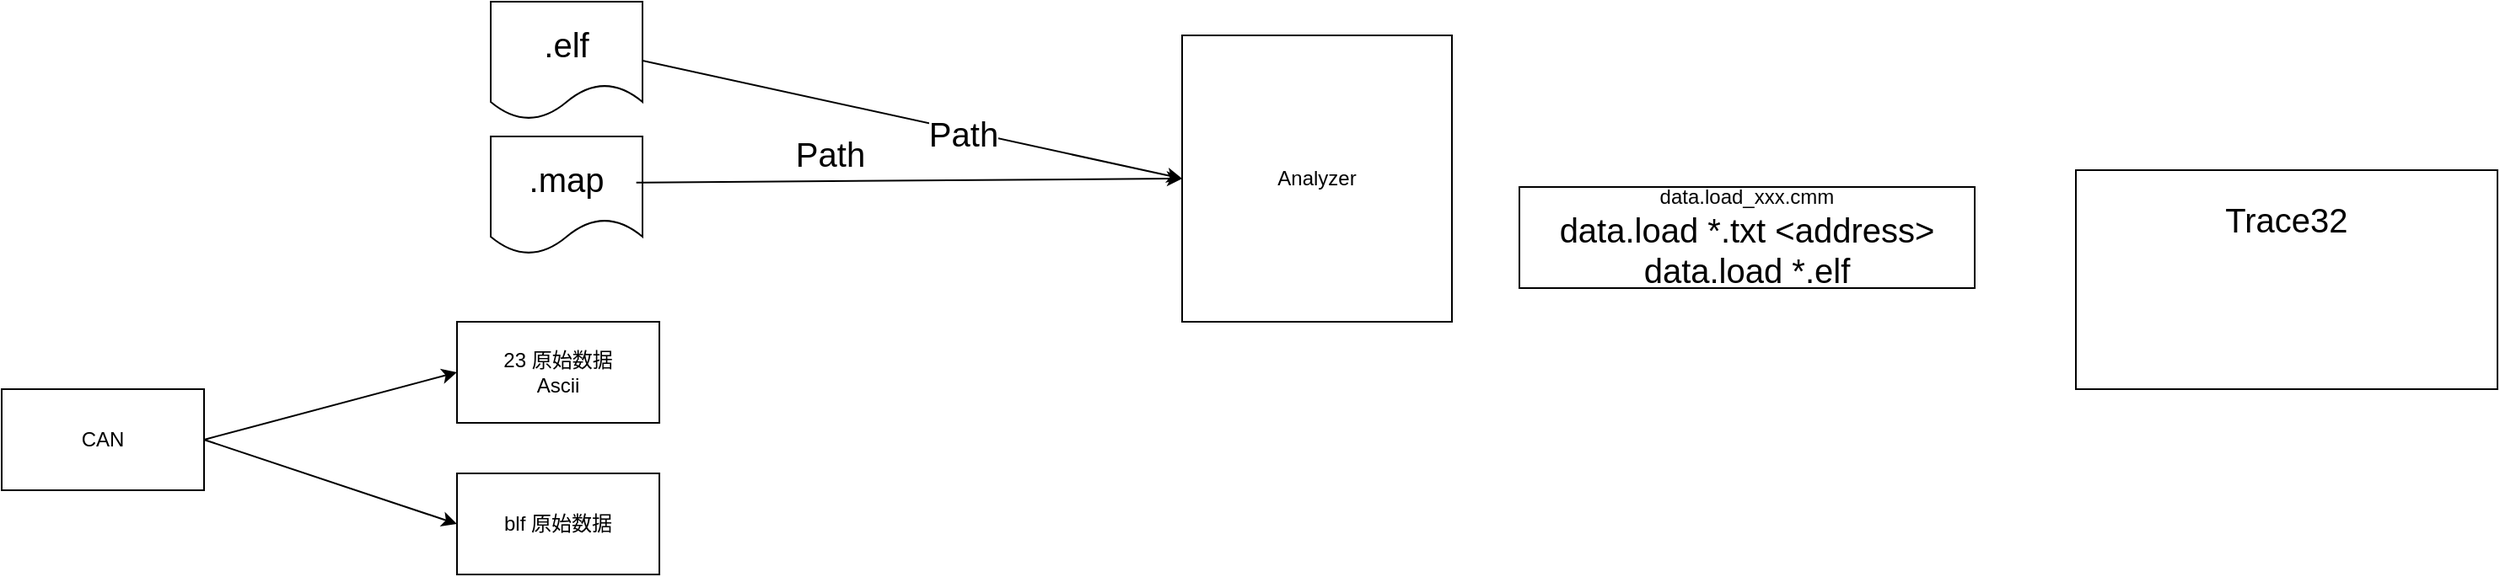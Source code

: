 <mxfile version="28.0.4">
  <diagram name="第 1 页" id="nEBePmyGw-Gi65DsYcVD">
    <mxGraphModel dx="1155" dy="728" grid="1" gridSize="10" guides="1" tooltips="1" connect="1" arrows="1" fold="1" page="1" pageScale="1" pageWidth="827" pageHeight="1169" math="0" shadow="0">
      <root>
        <mxCell id="0" />
        <mxCell id="1" parent="0" />
        <mxCell id="zu6XJmqa_lum3ymBKWb_-1" value="CAN" style="rounded=0;whiteSpace=wrap;html=1;" vertex="1" parent="1">
          <mxGeometry x="110" y="320" width="120" height="60" as="geometry" />
        </mxCell>
        <mxCell id="zu6XJmqa_lum3ymBKWb_-2" value="23 原始数据&lt;div&gt;Ascii&lt;/div&gt;" style="rounded=0;whiteSpace=wrap;html=1;" vertex="1" parent="1">
          <mxGeometry x="380" y="280" width="120" height="60" as="geometry" />
        </mxCell>
        <mxCell id="zu6XJmqa_lum3ymBKWb_-3" value="blf 原始数据" style="rounded=0;whiteSpace=wrap;html=1;" vertex="1" parent="1">
          <mxGeometry x="380" y="370" width="120" height="60" as="geometry" />
        </mxCell>
        <mxCell id="zu6XJmqa_lum3ymBKWb_-5" value="" style="endArrow=classic;html=1;rounded=0;exitX=1;exitY=0.5;exitDx=0;exitDy=0;entryX=0;entryY=0.5;entryDx=0;entryDy=0;" edge="1" parent="1" source="zu6XJmqa_lum3ymBKWb_-1" target="zu6XJmqa_lum3ymBKWb_-3">
          <mxGeometry width="50" height="50" relative="1" as="geometry">
            <mxPoint x="390" y="420" as="sourcePoint" />
            <mxPoint x="440" y="370" as="targetPoint" />
          </mxGeometry>
        </mxCell>
        <mxCell id="zu6XJmqa_lum3ymBKWb_-6" value="" style="endArrow=classic;html=1;rounded=0;entryX=0;entryY=0.5;entryDx=0;entryDy=0;" edge="1" parent="1" target="zu6XJmqa_lum3ymBKWb_-2">
          <mxGeometry width="50" height="50" relative="1" as="geometry">
            <mxPoint x="230" y="350" as="sourcePoint" />
            <mxPoint x="440" y="370" as="targetPoint" />
          </mxGeometry>
        </mxCell>
        <mxCell id="zu6XJmqa_lum3ymBKWb_-8" value=".elf" style="shape=document;whiteSpace=wrap;html=1;boundedLbl=1;fontSize=20;" vertex="1" parent="1">
          <mxGeometry x="400" y="90" width="90" height="70" as="geometry" />
        </mxCell>
        <mxCell id="zu6XJmqa_lum3ymBKWb_-9" value=".map" style="shape=document;whiteSpace=wrap;html=1;boundedLbl=1;fontSize=20;" vertex="1" parent="1">
          <mxGeometry x="400" y="170" width="90" height="70" as="geometry" />
        </mxCell>
        <mxCell id="zu6XJmqa_lum3ymBKWb_-10" value="Trace32&lt;div&gt;&lt;br&gt;&lt;/div&gt;&lt;div&gt;&lt;br&gt;&lt;/div&gt;&lt;div&gt;&lt;br&gt;&lt;/div&gt;" style="rounded=0;whiteSpace=wrap;html=1;fontSize=20;" vertex="1" parent="1">
          <mxGeometry x="1340" y="190" width="250" height="130" as="geometry" />
        </mxCell>
        <mxCell id="zu6XJmqa_lum3ymBKWb_-11" value="Analyzer" style="rounded=0;whiteSpace=wrap;html=1;" vertex="1" parent="1">
          <mxGeometry x="810" y="110" width="160" height="170" as="geometry" />
        </mxCell>
        <mxCell id="zu6XJmqa_lum3ymBKWb_-12" value="" style="endArrow=classic;html=1;rounded=0;entryX=0;entryY=0.5;entryDx=0;entryDy=0;exitX=1;exitY=0.5;exitDx=0;exitDy=0;" edge="1" parent="1" source="zu6XJmqa_lum3ymBKWb_-8" target="zu6XJmqa_lum3ymBKWb_-11">
          <mxGeometry width="50" height="50" relative="1" as="geometry">
            <mxPoint x="530" y="420" as="sourcePoint" />
            <mxPoint x="580" y="370" as="targetPoint" />
          </mxGeometry>
        </mxCell>
        <mxCell id="zu6XJmqa_lum3ymBKWb_-15" value="Path" style="edgeLabel;html=1;align=center;verticalAlign=middle;resizable=0;points=[];fontSize=20;" vertex="1" connectable="0" parent="zu6XJmqa_lum3ymBKWb_-12">
          <mxGeometry x="0.189" y="-1" relative="1" as="geometry">
            <mxPoint as="offset" />
          </mxGeometry>
        </mxCell>
        <mxCell id="zu6XJmqa_lum3ymBKWb_-16" value="" style="endArrow=classic;html=1;rounded=0;exitX=0.959;exitY=0.391;exitDx=0;exitDy=0;exitPerimeter=0;entryX=0;entryY=0.5;entryDx=0;entryDy=0;" edge="1" parent="1" source="zu6XJmqa_lum3ymBKWb_-9" target="zu6XJmqa_lum3ymBKWb_-11">
          <mxGeometry width="50" height="50" relative="1" as="geometry">
            <mxPoint x="720" y="240" as="sourcePoint" />
            <mxPoint x="810" y="280" as="targetPoint" />
          </mxGeometry>
        </mxCell>
        <mxCell id="zu6XJmqa_lum3ymBKWb_-17" value="Path" style="edgeLabel;html=1;align=center;verticalAlign=middle;resizable=0;points=[];fontSize=20;" vertex="1" connectable="0" parent="zu6XJmqa_lum3ymBKWb_-16">
          <mxGeometry x="0.189" y="-1" relative="1" as="geometry">
            <mxPoint x="-78" y="-17" as="offset" />
          </mxGeometry>
        </mxCell>
        <mxCell id="zu6XJmqa_lum3ymBKWb_-18" value="data.load_xxx.cmm&lt;div&gt;&lt;div style=&quot;font-size: 20px;&quot;&gt;data.load *.txt &amp;lt;address&amp;gt;&lt;/div&gt;&lt;div style=&quot;font-size: 20px;&quot;&gt;data.load *.elf&lt;/div&gt;&lt;/div&gt;" style="rounded=0;whiteSpace=wrap;html=1;" vertex="1" parent="1">
          <mxGeometry x="1010" y="200" width="270" height="60" as="geometry" />
        </mxCell>
      </root>
    </mxGraphModel>
  </diagram>
</mxfile>
